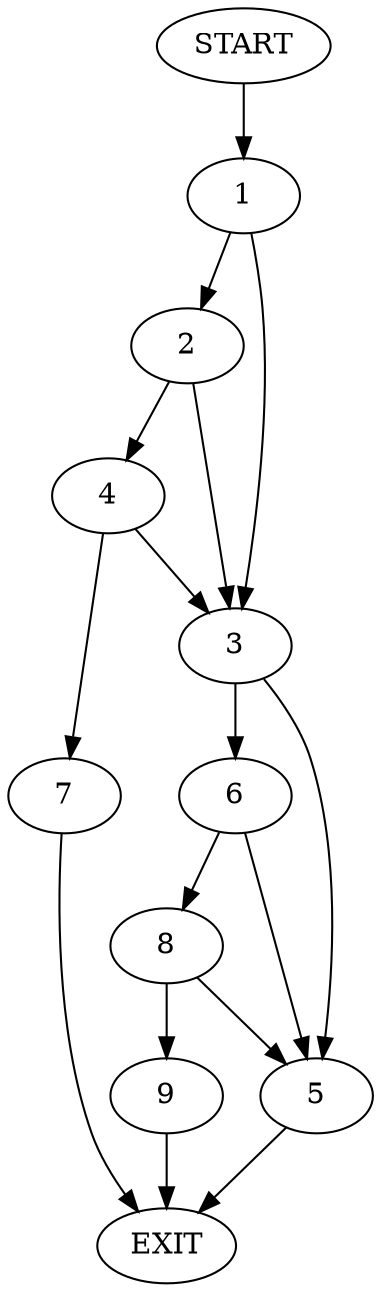 digraph {
0 [label="START"]
10 [label="EXIT"]
0 -> 1
1 -> 2
1 -> 3
2 -> 3
2 -> 4
3 -> 5
3 -> 6
4 -> 3
4 -> 7
7 -> 10
6 -> 5
6 -> 8
5 -> 10
8 -> 5
8 -> 9
9 -> 10
}
